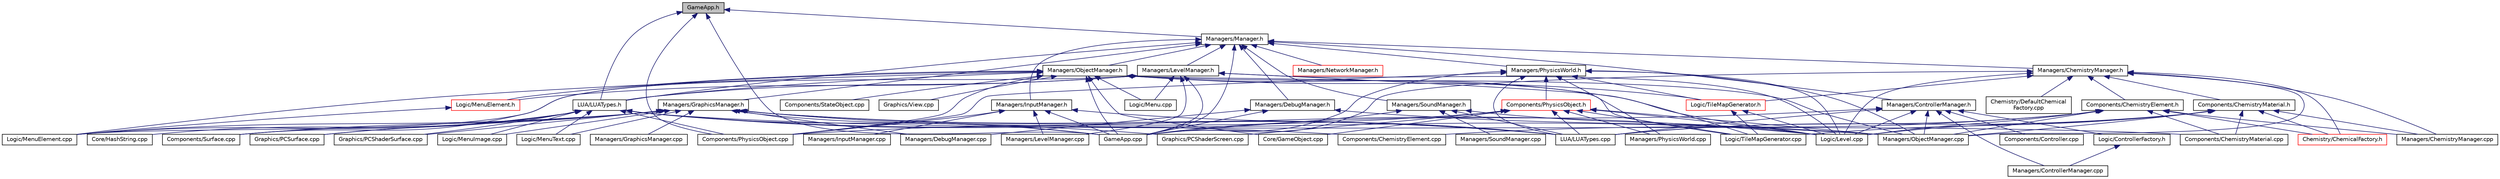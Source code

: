 digraph "GameApp.h"
{
  edge [fontname="Helvetica",fontsize="10",labelfontname="Helvetica",labelfontsize="10"];
  node [fontname="Helvetica",fontsize="10",shape=record];
  Node1 [label="GameApp.h",height=0.2,width=0.4,color="black", fillcolor="grey75", style="filled", fontcolor="black"];
  Node1 -> Node2 [dir="back",color="midnightblue",fontsize="10",style="solid"];
  Node2 [label="Components/PhysicsObject.cpp",height=0.2,width=0.4,color="black", fillcolor="white", style="filled",URL="$PhysicsObject_8cpp.html"];
  Node1 -> Node3 [dir="back",color="midnightblue",fontsize="10",style="solid"];
  Node3 [label="GameApp.cpp",height=0.2,width=0.4,color="black", fillcolor="white", style="filled",URL="$GameApp_8cpp.html"];
  Node1 -> Node4 [dir="back",color="midnightblue",fontsize="10",style="solid"];
  Node4 [label="LUA/LUATypes.h",height=0.2,width=0.4,color="black", fillcolor="white", style="filled",URL="$LUATypes_8h.html"];
  Node4 -> Node5 [dir="back",color="midnightblue",fontsize="10",style="solid"];
  Node5 [label="Components/ChemistryElement.cpp",height=0.2,width=0.4,color="black", fillcolor="white", style="filled",URL="$ChemistryElement_8cpp.html"];
  Node4 -> Node6 [dir="back",color="midnightblue",fontsize="10",style="solid"];
  Node6 [label="Components/ChemistryMaterial.cpp",height=0.2,width=0.4,color="black", fillcolor="white", style="filled",URL="$ChemistryMaterial_8cpp.html"];
  Node4 -> Node2 [dir="back",color="midnightblue",fontsize="10",style="solid"];
  Node4 -> Node7 [dir="back",color="midnightblue",fontsize="10",style="solid"];
  Node7 [label="Components/Surface.cpp",height=0.2,width=0.4,color="black", fillcolor="white", style="filled",URL="$Surface_8cpp.html"];
  Node4 -> Node8 [dir="back",color="midnightblue",fontsize="10",style="solid"];
  Node8 [label="Core/HashString.cpp",height=0.2,width=0.4,color="black", fillcolor="white", style="filled",URL="$HashString_8cpp.html"];
  Node4 -> Node3 [dir="back",color="midnightblue",fontsize="10",style="solid"];
  Node4 -> Node9 [dir="back",color="midnightblue",fontsize="10",style="solid"];
  Node9 [label="Graphics/PCShaderSurface.cpp",height=0.2,width=0.4,color="black", fillcolor="white", style="filled",URL="$PCShaderSurface_8cpp.html"];
  Node4 -> Node10 [dir="back",color="midnightblue",fontsize="10",style="solid"];
  Node10 [label="Graphics/PCSurface.cpp",height=0.2,width=0.4,color="black", fillcolor="white", style="filled",URL="$PCSurface_8cpp.html"];
  Node4 -> Node11 [dir="back",color="midnightblue",fontsize="10",style="solid"];
  Node11 [label="Logic/MenuElement.cpp",height=0.2,width=0.4,color="black", fillcolor="white", style="filled",URL="$MenuElement_8cpp.html"];
  Node4 -> Node12 [dir="back",color="midnightblue",fontsize="10",style="solid"];
  Node12 [label="Logic/MenuImage.cpp",height=0.2,width=0.4,color="black", fillcolor="white", style="filled",URL="$MenuImage_8cpp.html"];
  Node4 -> Node13 [dir="back",color="midnightblue",fontsize="10",style="solid"];
  Node13 [label="Logic/MenuText.cpp",height=0.2,width=0.4,color="black", fillcolor="white", style="filled",URL="$MenuText_8cpp.html"];
  Node4 -> Node14 [dir="back",color="midnightblue",fontsize="10",style="solid"];
  Node14 [label="LUA/LUATypes.cpp",height=0.2,width=0.4,color="black", fillcolor="white", style="filled",URL="$LUATypes_8cpp.html"];
  Node1 -> Node15 [dir="back",color="midnightblue",fontsize="10",style="solid"];
  Node15 [label="Managers/Manager.h",height=0.2,width=0.4,color="black", fillcolor="white", style="filled",URL="$Manager_8h.html"];
  Node15 -> Node3 [dir="back",color="midnightblue",fontsize="10",style="solid"];
  Node15 -> Node4 [dir="back",color="midnightblue",fontsize="10",style="solid"];
  Node15 -> Node16 [dir="back",color="midnightblue",fontsize="10",style="solid"];
  Node16 [label="Managers/LevelManager.h",height=0.2,width=0.4,color="black", fillcolor="white", style="filled",URL="$LevelManager_8h.html"];
  Node16 -> Node3 [dir="back",color="midnightblue",fontsize="10",style="solid"];
  Node16 -> Node17 [dir="back",color="midnightblue",fontsize="10",style="solid"];
  Node17 [label="Logic/Level.cpp",height=0.2,width=0.4,color="black", fillcolor="white", style="filled",URL="$Level_8cpp.html"];
  Node16 -> Node18 [dir="back",color="midnightblue",fontsize="10",style="solid"];
  Node18 [label="Logic/MenuElement.h",height=0.2,width=0.4,color="red", fillcolor="white", style="filled",URL="$MenuElement_8h.html"];
  Node18 -> Node11 [dir="back",color="midnightblue",fontsize="10",style="solid"];
  Node16 -> Node19 [dir="back",color="midnightblue",fontsize="10",style="solid"];
  Node19 [label="Logic/Menu.cpp",height=0.2,width=0.4,color="black", fillcolor="white", style="filled",URL="$Menu_8cpp.html"];
  Node16 -> Node11 [dir="back",color="midnightblue",fontsize="10",style="solid"];
  Node16 -> Node20 [dir="back",color="midnightblue",fontsize="10",style="solid"];
  Node20 [label="Logic/TileMapGenerator.cpp",height=0.2,width=0.4,color="black", fillcolor="white", style="filled",URL="$TileMapGenerator_8cpp.html"];
  Node16 -> Node4 [dir="back",color="midnightblue",fontsize="10",style="solid"];
  Node16 -> Node21 [dir="back",color="midnightblue",fontsize="10",style="solid"];
  Node21 [label="Managers/LevelManager.cpp",height=0.2,width=0.4,color="black", fillcolor="white", style="filled",URL="$LevelManager_8cpp.html"];
  Node15 -> Node22 [dir="back",color="midnightblue",fontsize="10",style="solid"];
  Node22 [label="Managers/ObjectManager.h",height=0.2,width=0.4,color="black", fillcolor="white", style="filled",URL="$ObjectManager_8h.html"];
  Node22 -> Node2 [dir="back",color="midnightblue",fontsize="10",style="solid"];
  Node22 -> Node23 [dir="back",color="midnightblue",fontsize="10",style="solid"];
  Node23 [label="Components/StateObject.cpp",height=0.2,width=0.4,color="black", fillcolor="white", style="filled",URL="$StateObject_8cpp.html"];
  Node22 -> Node7 [dir="back",color="midnightblue",fontsize="10",style="solid"];
  Node22 -> Node24 [dir="back",color="midnightblue",fontsize="10",style="solid"];
  Node24 [label="Core/GameObject.cpp",height=0.2,width=0.4,color="black", fillcolor="white", style="filled",URL="$GameObject_8cpp.html"];
  Node22 -> Node3 [dir="back",color="midnightblue",fontsize="10",style="solid"];
  Node22 -> Node25 [dir="back",color="midnightblue",fontsize="10",style="solid"];
  Node25 [label="Graphics/View.cpp",height=0.2,width=0.4,color="black", fillcolor="white", style="filled",URL="$View_8cpp.html"];
  Node22 -> Node26 [dir="back",color="midnightblue",fontsize="10",style="solid"];
  Node26 [label="Logic/TileMapGenerator.h",height=0.2,width=0.4,color="red", fillcolor="white", style="filled",URL="$TileMapGenerator_8h.html"];
  Node26 -> Node17 [dir="back",color="midnightblue",fontsize="10",style="solid"];
  Node26 -> Node20 [dir="back",color="midnightblue",fontsize="10",style="solid"];
  Node22 -> Node17 [dir="back",color="midnightblue",fontsize="10",style="solid"];
  Node22 -> Node18 [dir="back",color="midnightblue",fontsize="10",style="solid"];
  Node22 -> Node19 [dir="back",color="midnightblue",fontsize="10",style="solid"];
  Node22 -> Node11 [dir="back",color="midnightblue",fontsize="10",style="solid"];
  Node22 -> Node20 [dir="back",color="midnightblue",fontsize="10",style="solid"];
  Node22 -> Node4 [dir="back",color="midnightblue",fontsize="10",style="solid"];
  Node22 -> Node27 [dir="back",color="midnightblue",fontsize="10",style="solid"];
  Node27 [label="Managers/ObjectManager.cpp",height=0.2,width=0.4,color="black", fillcolor="white", style="filled",URL="$ObjectManager_8cpp.html"];
  Node15 -> Node28 [dir="back",color="midnightblue",fontsize="10",style="solid"];
  Node28 [label="Managers/SoundManager.h",height=0.2,width=0.4,color="black", fillcolor="white", style="filled",URL="$SoundManager_8h.html"];
  Node28 -> Node3 [dir="back",color="midnightblue",fontsize="10",style="solid"];
  Node28 -> Node17 [dir="back",color="midnightblue",fontsize="10",style="solid"];
  Node28 -> Node14 [dir="back",color="midnightblue",fontsize="10",style="solid"];
  Node28 -> Node29 [dir="back",color="midnightblue",fontsize="10",style="solid"];
  Node29 [label="Managers/SoundManager.cpp",height=0.2,width=0.4,color="black", fillcolor="white", style="filled",URL="$SoundManager_8cpp.html"];
  Node15 -> Node30 [dir="back",color="midnightblue",fontsize="10",style="solid"];
  Node30 [label="Managers/InputManager.h",height=0.2,width=0.4,color="black", fillcolor="white", style="filled",URL="$InputManager_8h.html"];
  Node30 -> Node2 [dir="back",color="midnightblue",fontsize="10",style="solid"];
  Node30 -> Node3 [dir="back",color="midnightblue",fontsize="10",style="solid"];
  Node30 -> Node14 [dir="back",color="midnightblue",fontsize="10",style="solid"];
  Node30 -> Node31 [dir="back",color="midnightblue",fontsize="10",style="solid"];
  Node31 [label="Managers/InputManager.cpp",height=0.2,width=0.4,color="black", fillcolor="white", style="filled",URL="$InputManager_8cpp.html"];
  Node30 -> Node21 [dir="back",color="midnightblue",fontsize="10",style="solid"];
  Node15 -> Node32 [dir="back",color="midnightblue",fontsize="10",style="solid"];
  Node32 [label="Managers/ControllerManager.h",height=0.2,width=0.4,color="black", fillcolor="white", style="filled",URL="$ControllerManager_8h.html"];
  Node32 -> Node33 [dir="back",color="midnightblue",fontsize="10",style="solid"];
  Node33 [label="Components/Controller.cpp",height=0.2,width=0.4,color="black", fillcolor="white", style="filled",URL="$Controller_8cpp.html"];
  Node32 -> Node3 [dir="back",color="midnightblue",fontsize="10",style="solid"];
  Node32 -> Node34 [dir="back",color="midnightblue",fontsize="10",style="solid"];
  Node34 [label="Logic/ControllerFactory.h",height=0.2,width=0.4,color="black", fillcolor="white", style="filled",URL="$ControllerFactory_8h.html"];
  Node34 -> Node35 [dir="back",color="midnightblue",fontsize="10",style="solid"];
  Node35 [label="Managers/ControllerManager.cpp",height=0.2,width=0.4,color="black", fillcolor="white", style="filled",URL="$ControllerManager_8cpp.html"];
  Node32 -> Node17 [dir="back",color="midnightblue",fontsize="10",style="solid"];
  Node32 -> Node14 [dir="back",color="midnightblue",fontsize="10",style="solid"];
  Node32 -> Node35 [dir="back",color="midnightblue",fontsize="10",style="solid"];
  Node32 -> Node27 [dir="back",color="midnightblue",fontsize="10",style="solid"];
  Node15 -> Node36 [dir="back",color="midnightblue",fontsize="10",style="solid"];
  Node36 [label="Managers/GraphicsManager.h",height=0.2,width=0.4,color="black", fillcolor="white", style="filled",URL="$GraphicsManager_8h.html"];
  Node36 -> Node7 [dir="back",color="midnightblue",fontsize="10",style="solid"];
  Node36 -> Node3 [dir="back",color="midnightblue",fontsize="10",style="solid"];
  Node36 -> Node37 [dir="back",color="midnightblue",fontsize="10",style="solid"];
  Node37 [label="Graphics/PCShaderScreen.cpp",height=0.2,width=0.4,color="black", fillcolor="white", style="filled",URL="$PCShaderScreen_8cpp.html"];
  Node36 -> Node9 [dir="back",color="midnightblue",fontsize="10",style="solid"];
  Node36 -> Node10 [dir="back",color="midnightblue",fontsize="10",style="solid"];
  Node36 -> Node17 [dir="back",color="midnightblue",fontsize="10",style="solid"];
  Node36 -> Node11 [dir="back",color="midnightblue",fontsize="10",style="solid"];
  Node36 -> Node12 [dir="back",color="midnightblue",fontsize="10",style="solid"];
  Node36 -> Node13 [dir="back",color="midnightblue",fontsize="10",style="solid"];
  Node36 -> Node14 [dir="back",color="midnightblue",fontsize="10",style="solid"];
  Node36 -> Node38 [dir="back",color="midnightblue",fontsize="10",style="solid"];
  Node38 [label="Managers/DebugManager.cpp",height=0.2,width=0.4,color="black", fillcolor="white", style="filled",URL="$DebugManager_8cpp.html"];
  Node36 -> Node39 [dir="back",color="midnightblue",fontsize="10",style="solid"];
  Node39 [label="Managers/GraphicsManager.cpp",height=0.2,width=0.4,color="black", fillcolor="white", style="filled",URL="$GraphicsManager_8cpp.html"];
  Node36 -> Node27 [dir="back",color="midnightblue",fontsize="10",style="solid"];
  Node15 -> Node40 [dir="back",color="midnightblue",fontsize="10",style="solid"];
  Node40 [label="Managers/PhysicsWorld.h",height=0.2,width=0.4,color="black", fillcolor="white", style="filled",URL="$PhysicsWorld_8h.html"];
  Node40 -> Node41 [dir="back",color="midnightblue",fontsize="10",style="solid"];
  Node41 [label="Components/PhysicsObject.h",height=0.2,width=0.4,color="red", fillcolor="white", style="filled",URL="$PhysicsObject_8h.html"];
  Node41 -> Node2 [dir="back",color="midnightblue",fontsize="10",style="solid"];
  Node41 -> Node24 [dir="back",color="midnightblue",fontsize="10",style="solid"];
  Node41 -> Node37 [dir="back",color="midnightblue",fontsize="10",style="solid"];
  Node41 -> Node17 [dir="back",color="midnightblue",fontsize="10",style="solid"];
  Node41 -> Node20 [dir="back",color="midnightblue",fontsize="10",style="solid"];
  Node41 -> Node14 [dir="back",color="midnightblue",fontsize="10",style="solid"];
  Node41 -> Node27 [dir="back",color="midnightblue",fontsize="10",style="solid"];
  Node41 -> Node42 [dir="back",color="midnightblue",fontsize="10",style="solid"];
  Node42 [label="Managers/PhysicsWorld.cpp",height=0.2,width=0.4,color="black", fillcolor="white", style="filled",URL="$PhysicsWorld_8cpp.html"];
  Node40 -> Node2 [dir="back",color="midnightblue",fontsize="10",style="solid"];
  Node40 -> Node3 [dir="back",color="midnightblue",fontsize="10",style="solid"];
  Node40 -> Node26 [dir="back",color="midnightblue",fontsize="10",style="solid"];
  Node40 -> Node17 [dir="back",color="midnightblue",fontsize="10",style="solid"];
  Node40 -> Node14 [dir="back",color="midnightblue",fontsize="10",style="solid"];
  Node40 -> Node27 [dir="back",color="midnightblue",fontsize="10",style="solid"];
  Node40 -> Node42 [dir="back",color="midnightblue",fontsize="10",style="solid"];
  Node15 -> Node43 [dir="back",color="midnightblue",fontsize="10",style="solid"];
  Node43 [label="Managers/ChemistryManager.h",height=0.2,width=0.4,color="black", fillcolor="white", style="filled",URL="$ChemistryManager_8h.html"];
  Node43 -> Node44 [dir="back",color="midnightblue",fontsize="10",style="solid"];
  Node44 [label="Chemistry/ChemicalFactory.h",height=0.2,width=0.4,color="red", fillcolor="white", style="filled",URL="$ChemicalFactory_8h.html"];
  Node43 -> Node45 [dir="back",color="midnightblue",fontsize="10",style="solid"];
  Node45 [label="Chemistry/DefaultChemical\lFactory.cpp",height=0.2,width=0.4,color="black", fillcolor="white", style="filled",URL="$DefaultChemicalFactory_8cpp.html"];
  Node43 -> Node46 [dir="back",color="midnightblue",fontsize="10",style="solid"];
  Node46 [label="Components/ChemistryElement.h",height=0.2,width=0.4,color="black", fillcolor="white", style="filled",URL="$ChemistryElement_8h.html"];
  Node46 -> Node44 [dir="back",color="midnightblue",fontsize="10",style="solid"];
  Node46 -> Node5 [dir="back",color="midnightblue",fontsize="10",style="solid"];
  Node46 -> Node6 [dir="back",color="midnightblue",fontsize="10",style="solid"];
  Node46 -> Node17 [dir="back",color="midnightblue",fontsize="10",style="solid"];
  Node46 -> Node14 [dir="back",color="midnightblue",fontsize="10",style="solid"];
  Node46 -> Node47 [dir="back",color="midnightblue",fontsize="10",style="solid"];
  Node47 [label="Managers/ChemistryManager.cpp",height=0.2,width=0.4,color="black", fillcolor="white", style="filled",URL="$ChemistryManager_8cpp.html"];
  Node46 -> Node27 [dir="back",color="midnightblue",fontsize="10",style="solid"];
  Node43 -> Node48 [dir="back",color="midnightblue",fontsize="10",style="solid"];
  Node48 [label="Components/ChemistryMaterial.h",height=0.2,width=0.4,color="black", fillcolor="white", style="filled",URL="$ChemistryMaterial_8h.html"];
  Node48 -> Node44 [dir="back",color="midnightblue",fontsize="10",style="solid"];
  Node48 -> Node6 [dir="back",color="midnightblue",fontsize="10",style="solid"];
  Node48 -> Node17 [dir="back",color="midnightblue",fontsize="10",style="solid"];
  Node48 -> Node20 [dir="back",color="midnightblue",fontsize="10",style="solid"];
  Node48 -> Node14 [dir="back",color="midnightblue",fontsize="10",style="solid"];
  Node48 -> Node47 [dir="back",color="midnightblue",fontsize="10",style="solid"];
  Node48 -> Node27 [dir="back",color="midnightblue",fontsize="10",style="solid"];
  Node43 -> Node3 [dir="back",color="midnightblue",fontsize="10",style="solid"];
  Node43 -> Node26 [dir="back",color="midnightblue",fontsize="10",style="solid"];
  Node43 -> Node17 [dir="back",color="midnightblue",fontsize="10",style="solid"];
  Node43 -> Node47 [dir="back",color="midnightblue",fontsize="10",style="solid"];
  Node43 -> Node27 [dir="back",color="midnightblue",fontsize="10",style="solid"];
  Node15 -> Node49 [dir="back",color="midnightblue",fontsize="10",style="solid"];
  Node49 [label="Managers/DebugManager.h",height=0.2,width=0.4,color="black", fillcolor="white", style="filled",URL="$DebugManager_8h.html"];
  Node49 -> Node3 [dir="back",color="midnightblue",fontsize="10",style="solid"];
  Node49 -> Node38 [dir="back",color="midnightblue",fontsize="10",style="solid"];
  Node49 -> Node27 [dir="back",color="midnightblue",fontsize="10",style="solid"];
  Node15 -> Node50 [dir="back",color="midnightblue",fontsize="10",style="solid"];
  Node50 [label="Managers/NetworkManager.h",height=0.2,width=0.4,color="red", fillcolor="white", style="filled",URL="$NetworkManager_8h.html"];
}

